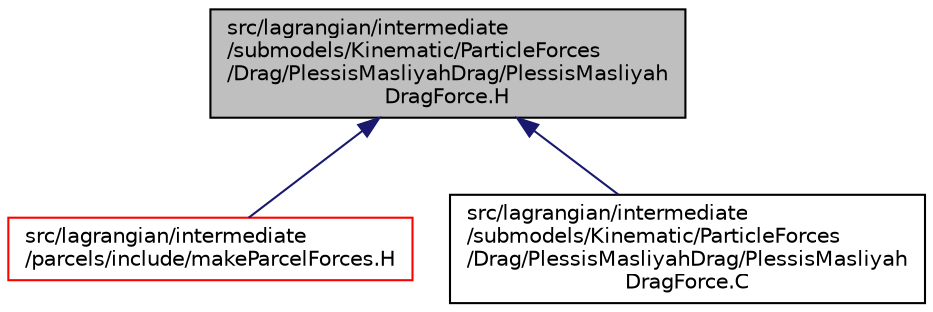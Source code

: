 digraph "src/lagrangian/intermediate/submodels/Kinematic/ParticleForces/Drag/PlessisMasliyahDrag/PlessisMasliyahDragForce.H"
{
  bgcolor="transparent";
  edge [fontname="Helvetica",fontsize="10",labelfontname="Helvetica",labelfontsize="10"];
  node [fontname="Helvetica",fontsize="10",shape=record];
  Node1 [label="src/lagrangian/intermediate\l/submodels/Kinematic/ParticleForces\l/Drag/PlessisMasliyahDrag/PlessisMasliyah\lDragForce.H",height=0.2,width=0.4,color="black", fillcolor="grey75", style="filled", fontcolor="black"];
  Node1 -> Node2 [dir="back",color="midnightblue",fontsize="10",style="solid",fontname="Helvetica"];
  Node2 [label="src/lagrangian/intermediate\l/parcels/include/makeParcelForces.H",height=0.2,width=0.4,color="red",URL="$a06823.html"];
  Node1 -> Node3 [dir="back",color="midnightblue",fontsize="10",style="solid",fontname="Helvetica"];
  Node3 [label="src/lagrangian/intermediate\l/submodels/Kinematic/ParticleForces\l/Drag/PlessisMasliyahDrag/PlessisMasliyah\lDragForce.C",height=0.2,width=0.4,color="black",URL="$a06984.html"];
}
